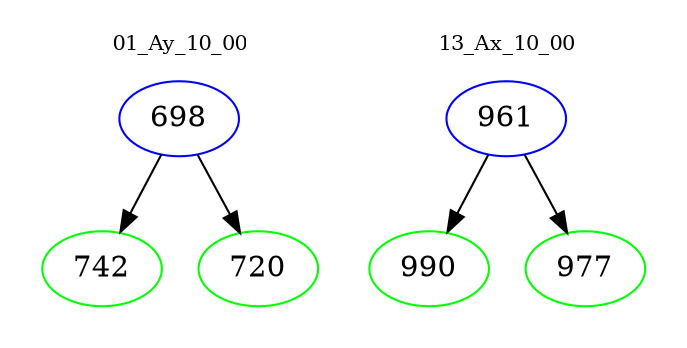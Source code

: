 digraph{
subgraph cluster_0 {
color = white
label = "01_Ay_10_00";
fontsize=10;
T0_698 [label="698", color="blue"]
T0_698 -> T0_742 [color="black"]
T0_742 [label="742", color="green"]
T0_698 -> T0_720 [color="black"]
T0_720 [label="720", color="green"]
}
subgraph cluster_1 {
color = white
label = "13_Ax_10_00";
fontsize=10;
T1_961 [label="961", color="blue"]
T1_961 -> T1_990 [color="black"]
T1_990 [label="990", color="green"]
T1_961 -> T1_977 [color="black"]
T1_977 [label="977", color="green"]
}
}
